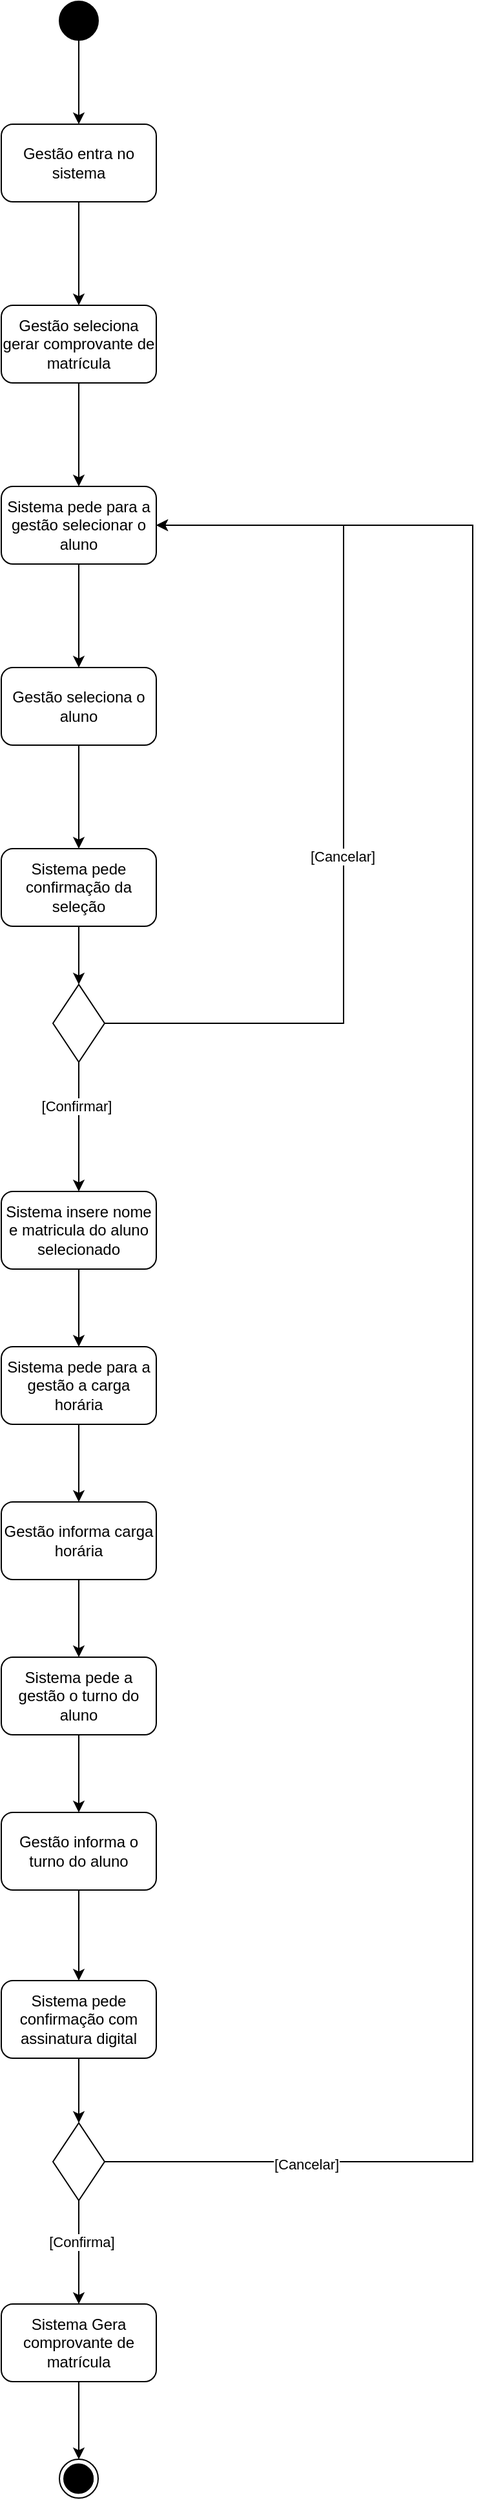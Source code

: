 <mxfile version="26.1.3">
  <diagram name="Página-1" id="VO0AwvHdA44kebhncTNj">
    <mxGraphModel dx="954" dy="1735" grid="1" gridSize="10" guides="1" tooltips="1" connect="1" arrows="1" fold="1" page="1" pageScale="1" pageWidth="827" pageHeight="1169" math="0" shadow="0">
      <root>
        <mxCell id="0" />
        <mxCell id="1" parent="0" />
        <mxCell id="eaNFa7yRyqtscTY9dYG5-4" value="" style="edgeStyle=orthogonalEdgeStyle;rounded=0;orthogonalLoop=1;jettySize=auto;html=1;" edge="1" parent="1" source="eaNFa7yRyqtscTY9dYG5-2" target="eaNFa7yRyqtscTY9dYG5-3">
          <mxGeometry relative="1" as="geometry" />
        </mxCell>
        <mxCell id="eaNFa7yRyqtscTY9dYG5-2" value="" style="ellipse;whiteSpace=wrap;html=1;aspect=fixed;fillColor=#000000;" vertex="1" parent="1">
          <mxGeometry x="300" y="-1020" width="30" height="30" as="geometry" />
        </mxCell>
        <mxCell id="eaNFa7yRyqtscTY9dYG5-6" value="" style="edgeStyle=orthogonalEdgeStyle;rounded=0;orthogonalLoop=1;jettySize=auto;html=1;" edge="1" parent="1" source="eaNFa7yRyqtscTY9dYG5-3" target="eaNFa7yRyqtscTY9dYG5-5">
          <mxGeometry relative="1" as="geometry" />
        </mxCell>
        <mxCell id="eaNFa7yRyqtscTY9dYG5-3" value="Gestão entra no sistema" style="rounded=1;whiteSpace=wrap;html=1;fillColor=#FFFFFF;" vertex="1" parent="1">
          <mxGeometry x="255" y="-925" width="120" height="60" as="geometry" />
        </mxCell>
        <mxCell id="eaNFa7yRyqtscTY9dYG5-8" value="" style="edgeStyle=orthogonalEdgeStyle;rounded=0;orthogonalLoop=1;jettySize=auto;html=1;" edge="1" parent="1" source="eaNFa7yRyqtscTY9dYG5-5" target="eaNFa7yRyqtscTY9dYG5-7">
          <mxGeometry relative="1" as="geometry" />
        </mxCell>
        <mxCell id="eaNFa7yRyqtscTY9dYG5-5" value="Gestão seleciona gerar comprovante de matrícula" style="whiteSpace=wrap;html=1;fillColor=#FFFFFF;rounded=1;" vertex="1" parent="1">
          <mxGeometry x="255" y="-785" width="120" height="60" as="geometry" />
        </mxCell>
        <mxCell id="eaNFa7yRyqtscTY9dYG5-10" value="" style="edgeStyle=orthogonalEdgeStyle;rounded=0;orthogonalLoop=1;jettySize=auto;html=1;" edge="1" parent="1" source="eaNFa7yRyqtscTY9dYG5-7" target="eaNFa7yRyqtscTY9dYG5-9">
          <mxGeometry relative="1" as="geometry" />
        </mxCell>
        <mxCell id="eaNFa7yRyqtscTY9dYG5-7" value="Sistema pede para a gestão selecionar o aluno" style="whiteSpace=wrap;html=1;fillColor=#FFFFFF;rounded=1;" vertex="1" parent="1">
          <mxGeometry x="255" y="-645" width="120" height="60" as="geometry" />
        </mxCell>
        <mxCell id="eaNFa7yRyqtscTY9dYG5-12" value="" style="edgeStyle=orthogonalEdgeStyle;rounded=0;orthogonalLoop=1;jettySize=auto;html=1;" edge="1" parent="1" source="eaNFa7yRyqtscTY9dYG5-9" target="eaNFa7yRyqtscTY9dYG5-11">
          <mxGeometry relative="1" as="geometry" />
        </mxCell>
        <mxCell id="eaNFa7yRyqtscTY9dYG5-9" value="Gestão seleciona o aluno" style="whiteSpace=wrap;html=1;fillColor=#FFFFFF;rounded=1;" vertex="1" parent="1">
          <mxGeometry x="255" y="-505" width="120" height="60" as="geometry" />
        </mxCell>
        <mxCell id="eaNFa7yRyqtscTY9dYG5-14" style="edgeStyle=orthogonalEdgeStyle;rounded=0;orthogonalLoop=1;jettySize=auto;html=1;exitX=0.5;exitY=1;exitDx=0;exitDy=0;entryX=0.5;entryY=0;entryDx=0;entryDy=0;" edge="1" parent="1" source="eaNFa7yRyqtscTY9dYG5-11" target="eaNFa7yRyqtscTY9dYG5-13">
          <mxGeometry relative="1" as="geometry" />
        </mxCell>
        <mxCell id="eaNFa7yRyqtscTY9dYG5-11" value="Sistema pede confirmação da seleção" style="whiteSpace=wrap;html=1;fillColor=#FFFFFF;rounded=1;" vertex="1" parent="1">
          <mxGeometry x="255" y="-365" width="120" height="60" as="geometry" />
        </mxCell>
        <mxCell id="eaNFa7yRyqtscTY9dYG5-16" value="" style="edgeStyle=orthogonalEdgeStyle;rounded=0;orthogonalLoop=1;jettySize=auto;html=1;entryX=1;entryY=0.5;entryDx=0;entryDy=0;exitX=1;exitY=0.5;exitDx=0;exitDy=0;" edge="1" parent="1" source="eaNFa7yRyqtscTY9dYG5-13" target="eaNFa7yRyqtscTY9dYG5-7">
          <mxGeometry relative="1" as="geometry">
            <mxPoint x="460" y="-230" as="targetPoint" />
            <Array as="points">
              <mxPoint x="520" y="-230" />
              <mxPoint x="520" y="-615" />
            </Array>
          </mxGeometry>
        </mxCell>
        <mxCell id="eaNFa7yRyqtscTY9dYG5-17" value="[Cancelar]" style="edgeLabel;html=1;align=center;verticalAlign=middle;resizable=0;points=[];" vertex="1" connectable="0" parent="eaNFa7yRyqtscTY9dYG5-16">
          <mxGeometry x="-0.12" y="1" relative="1" as="geometry">
            <mxPoint as="offset" />
          </mxGeometry>
        </mxCell>
        <mxCell id="eaNFa7yRyqtscTY9dYG5-19" value="" style="edgeStyle=orthogonalEdgeStyle;rounded=0;orthogonalLoop=1;jettySize=auto;html=1;" edge="1" parent="1" source="eaNFa7yRyqtscTY9dYG5-13" target="eaNFa7yRyqtscTY9dYG5-18">
          <mxGeometry relative="1" as="geometry" />
        </mxCell>
        <mxCell id="eaNFa7yRyqtscTY9dYG5-20" value="[Confirmar]" style="edgeLabel;html=1;align=center;verticalAlign=middle;resizable=0;points=[];" vertex="1" connectable="0" parent="eaNFa7yRyqtscTY9dYG5-19">
          <mxGeometry x="-0.325" y="-2" relative="1" as="geometry">
            <mxPoint as="offset" />
          </mxGeometry>
        </mxCell>
        <mxCell id="eaNFa7yRyqtscTY9dYG5-13" value="" style="rhombus;whiteSpace=wrap;html=1;" vertex="1" parent="1">
          <mxGeometry x="295" y="-260" width="40" height="60" as="geometry" />
        </mxCell>
        <mxCell id="eaNFa7yRyqtscTY9dYG5-22" value="" style="edgeStyle=orthogonalEdgeStyle;rounded=0;orthogonalLoop=1;jettySize=auto;html=1;" edge="1" parent="1" source="eaNFa7yRyqtscTY9dYG5-18" target="eaNFa7yRyqtscTY9dYG5-21">
          <mxGeometry relative="1" as="geometry" />
        </mxCell>
        <mxCell id="eaNFa7yRyqtscTY9dYG5-18" value="Sistema insere nome e matricula do aluno selecionado" style="rounded=1;whiteSpace=wrap;html=1;" vertex="1" parent="1">
          <mxGeometry x="255" y="-100" width="120" height="60" as="geometry" />
        </mxCell>
        <mxCell id="eaNFa7yRyqtscTY9dYG5-24" value="" style="edgeStyle=orthogonalEdgeStyle;rounded=0;orthogonalLoop=1;jettySize=auto;html=1;" edge="1" parent="1" source="eaNFa7yRyqtscTY9dYG5-21" target="eaNFa7yRyqtscTY9dYG5-23">
          <mxGeometry relative="1" as="geometry" />
        </mxCell>
        <mxCell id="eaNFa7yRyqtscTY9dYG5-21" value="Sistema pede para a gestão a carga horária" style="whiteSpace=wrap;html=1;rounded=1;" vertex="1" parent="1">
          <mxGeometry x="255" y="20" width="120" height="60" as="geometry" />
        </mxCell>
        <mxCell id="eaNFa7yRyqtscTY9dYG5-26" value="" style="edgeStyle=orthogonalEdgeStyle;rounded=0;orthogonalLoop=1;jettySize=auto;html=1;" edge="1" parent="1" source="eaNFa7yRyqtscTY9dYG5-23" target="eaNFa7yRyqtscTY9dYG5-25">
          <mxGeometry relative="1" as="geometry" />
        </mxCell>
        <mxCell id="eaNFa7yRyqtscTY9dYG5-23" value="Gestão informa carga horária" style="whiteSpace=wrap;html=1;rounded=1;" vertex="1" parent="1">
          <mxGeometry x="255" y="140" width="120" height="60" as="geometry" />
        </mxCell>
        <mxCell id="eaNFa7yRyqtscTY9dYG5-28" value="" style="edgeStyle=orthogonalEdgeStyle;rounded=0;orthogonalLoop=1;jettySize=auto;html=1;" edge="1" parent="1" source="eaNFa7yRyqtscTY9dYG5-25" target="eaNFa7yRyqtscTY9dYG5-27">
          <mxGeometry relative="1" as="geometry" />
        </mxCell>
        <mxCell id="eaNFa7yRyqtscTY9dYG5-25" value="Sistema pede a gestão o turno do aluno" style="whiteSpace=wrap;html=1;rounded=1;" vertex="1" parent="1">
          <mxGeometry x="255" y="260" width="120" height="60" as="geometry" />
        </mxCell>
        <mxCell id="eaNFa7yRyqtscTY9dYG5-30" value="" style="edgeStyle=orthogonalEdgeStyle;rounded=0;orthogonalLoop=1;jettySize=auto;html=1;" edge="1" parent="1" source="eaNFa7yRyqtscTY9dYG5-27" target="eaNFa7yRyqtscTY9dYG5-29">
          <mxGeometry relative="1" as="geometry" />
        </mxCell>
        <mxCell id="eaNFa7yRyqtscTY9dYG5-27" value="Gestão informa o turno do aluno" style="whiteSpace=wrap;html=1;rounded=1;" vertex="1" parent="1">
          <mxGeometry x="255" y="380" width="120" height="60" as="geometry" />
        </mxCell>
        <mxCell id="eaNFa7yRyqtscTY9dYG5-32" style="edgeStyle=orthogonalEdgeStyle;rounded=0;orthogonalLoop=1;jettySize=auto;html=1;exitX=0.5;exitY=1;exitDx=0;exitDy=0;entryX=0.5;entryY=0;entryDx=0;entryDy=0;" edge="1" parent="1" source="eaNFa7yRyqtscTY9dYG5-29" target="eaNFa7yRyqtscTY9dYG5-31">
          <mxGeometry relative="1" as="geometry" />
        </mxCell>
        <mxCell id="eaNFa7yRyqtscTY9dYG5-29" value="Sistema pede confirmação com assinatura digital" style="whiteSpace=wrap;html=1;rounded=1;" vertex="1" parent="1">
          <mxGeometry x="255" y="510" width="120" height="60" as="geometry" />
        </mxCell>
        <mxCell id="eaNFa7yRyqtscTY9dYG5-33" style="edgeStyle=orthogonalEdgeStyle;rounded=0;orthogonalLoop=1;jettySize=auto;html=1;exitX=1;exitY=0.5;exitDx=0;exitDy=0;entryX=1;entryY=0.5;entryDx=0;entryDy=0;" edge="1" parent="1" source="eaNFa7yRyqtscTY9dYG5-31" target="eaNFa7yRyqtscTY9dYG5-7">
          <mxGeometry relative="1" as="geometry">
            <mxPoint x="450" y="550" as="targetPoint" />
            <Array as="points">
              <mxPoint x="620" y="650" />
              <mxPoint x="620" y="-615" />
            </Array>
          </mxGeometry>
        </mxCell>
        <mxCell id="eaNFa7yRyqtscTY9dYG5-34" value="[Cancelar]" style="edgeLabel;html=1;align=center;verticalAlign=middle;resizable=0;points=[];" vertex="1" connectable="0" parent="eaNFa7yRyqtscTY9dYG5-33">
          <mxGeometry x="-0.827" y="-2" relative="1" as="geometry">
            <mxPoint as="offset" />
          </mxGeometry>
        </mxCell>
        <mxCell id="eaNFa7yRyqtscTY9dYG5-36" value="" style="edgeStyle=orthogonalEdgeStyle;rounded=0;orthogonalLoop=1;jettySize=auto;html=1;" edge="1" parent="1" source="eaNFa7yRyqtscTY9dYG5-31" target="eaNFa7yRyqtscTY9dYG5-35">
          <mxGeometry relative="1" as="geometry" />
        </mxCell>
        <mxCell id="eaNFa7yRyqtscTY9dYG5-37" value="[Confirma]" style="edgeLabel;html=1;align=center;verticalAlign=middle;resizable=0;points=[];" vertex="1" connectable="0" parent="eaNFa7yRyqtscTY9dYG5-36">
          <mxGeometry x="-0.2" y="2" relative="1" as="geometry">
            <mxPoint as="offset" />
          </mxGeometry>
        </mxCell>
        <mxCell id="eaNFa7yRyqtscTY9dYG5-31" value="" style="rhombus;whiteSpace=wrap;html=1;" vertex="1" parent="1">
          <mxGeometry x="295" y="620" width="40" height="60" as="geometry" />
        </mxCell>
        <mxCell id="eaNFa7yRyqtscTY9dYG5-41" style="edgeStyle=orthogonalEdgeStyle;rounded=0;orthogonalLoop=1;jettySize=auto;html=1;exitX=0.5;exitY=1;exitDx=0;exitDy=0;entryX=0.5;entryY=0;entryDx=0;entryDy=0;" edge="1" parent="1" source="eaNFa7yRyqtscTY9dYG5-35" target="eaNFa7yRyqtscTY9dYG5-39">
          <mxGeometry relative="1" as="geometry" />
        </mxCell>
        <mxCell id="eaNFa7yRyqtscTY9dYG5-35" value="Sistema Gera comprovante de matrícula" style="rounded=1;whiteSpace=wrap;html=1;" vertex="1" parent="1">
          <mxGeometry x="255" y="760" width="120" height="60" as="geometry" />
        </mxCell>
        <mxCell id="eaNFa7yRyqtscTY9dYG5-38" value="" style="group" vertex="1" connectable="0" parent="1">
          <mxGeometry x="300" y="880" width="30" height="30" as="geometry" />
        </mxCell>
        <mxCell id="eaNFa7yRyqtscTY9dYG5-39" value="" style="ellipse;shape=doubleEllipse;whiteSpace=wrap;html=1;aspect=fixed;fillColor=#FFFFFF;" vertex="1" parent="eaNFa7yRyqtscTY9dYG5-38">
          <mxGeometry width="30" height="30" as="geometry" />
        </mxCell>
        <mxCell id="eaNFa7yRyqtscTY9dYG5-40" value="" style="ellipse;shape=doubleEllipse;whiteSpace=wrap;html=1;aspect=fixed;fillColor=#000000;" vertex="1" parent="eaNFa7yRyqtscTY9dYG5-38">
          <mxGeometry x="3.5" y="3.75" width="22.5" height="22.5" as="geometry" />
        </mxCell>
      </root>
    </mxGraphModel>
  </diagram>
</mxfile>
